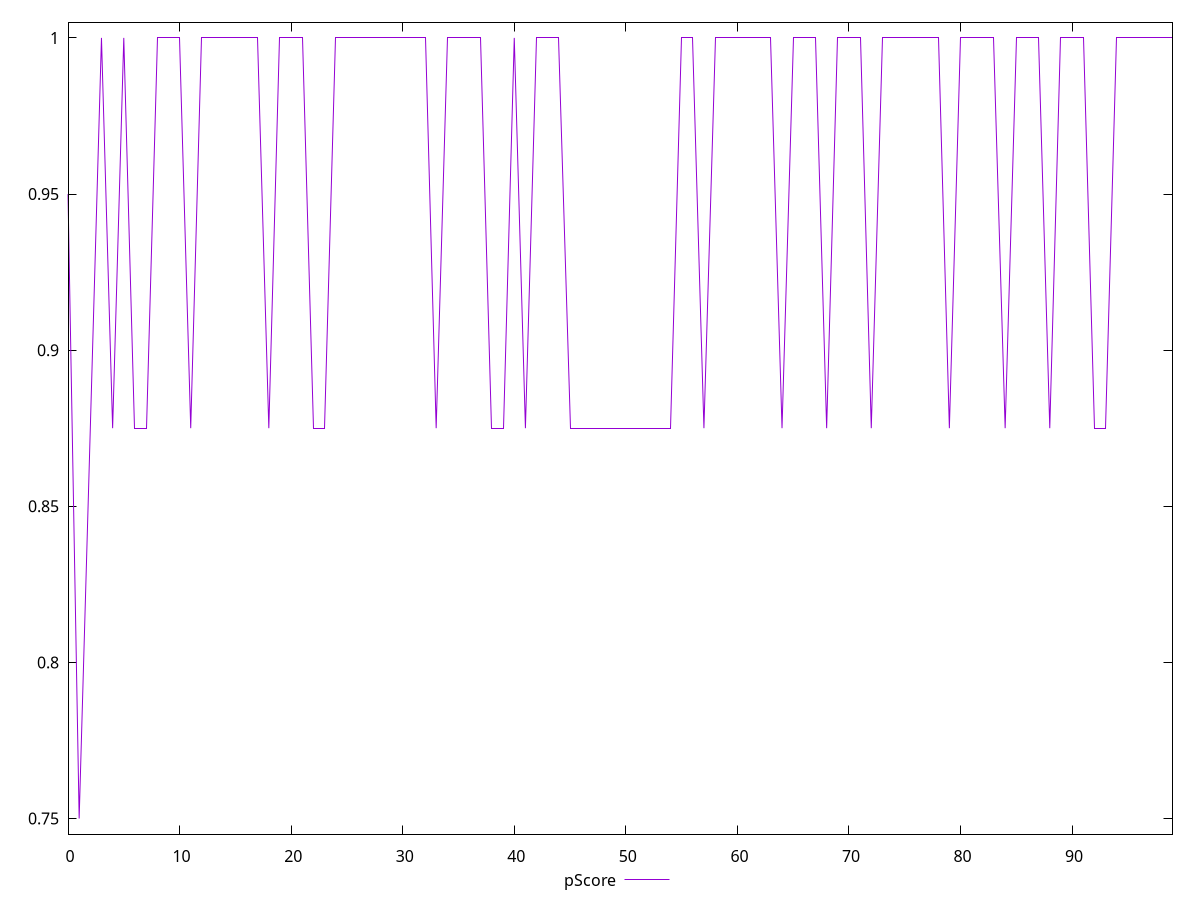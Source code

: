reset

$pScore <<EOF
0 0.95
1 0.75
2 0.875
3 1
4 0.875
5 1
6 0.875
7 0.875
8 1
9 1
10 1
11 0.875
12 1
13 1
14 1
15 1
16 1
17 1
18 0.875
19 1
20 1
21 1
22 0.875
23 0.875
24 1
25 1
26 1
27 1
28 1
29 1
30 1
31 1
32 1
33 0.875
34 1
35 1
36 1
37 1
38 0.875
39 0.875
40 1
41 0.875
42 1
43 1
44 1
45 0.875
46 0.875
47 0.875
48 0.875
49 0.875
50 0.875
51 0.875
52 0.875
53 0.875
54 0.875
55 1
56 1
57 0.875
58 1
59 1
60 1
61 1
62 1
63 1
64 0.875
65 1
66 1
67 1
68 0.875
69 1
70 1
71 1
72 0.875
73 1
74 1
75 1
76 1
77 1
78 1
79 0.875
80 1
81 1
82 1
83 1
84 0.875
85 1
86 1
87 1
88 0.875
89 1
90 1
91 1
92 0.875
93 0.875
94 1
95 1
96 1
97 1
98 1
99 1
EOF

set key outside below
set xrange [0:99]
set yrange [0.745:1.005]
set trange [0.745:1.005]
set terminal svg size 640, 500 enhanced background rgb 'white'
set output "report/report_00029_2021-02-24T13-36-40.390Z/unminified-javascript/samples/agenda/pScore/values.svg"

plot $pScore title "pScore" with line

reset
